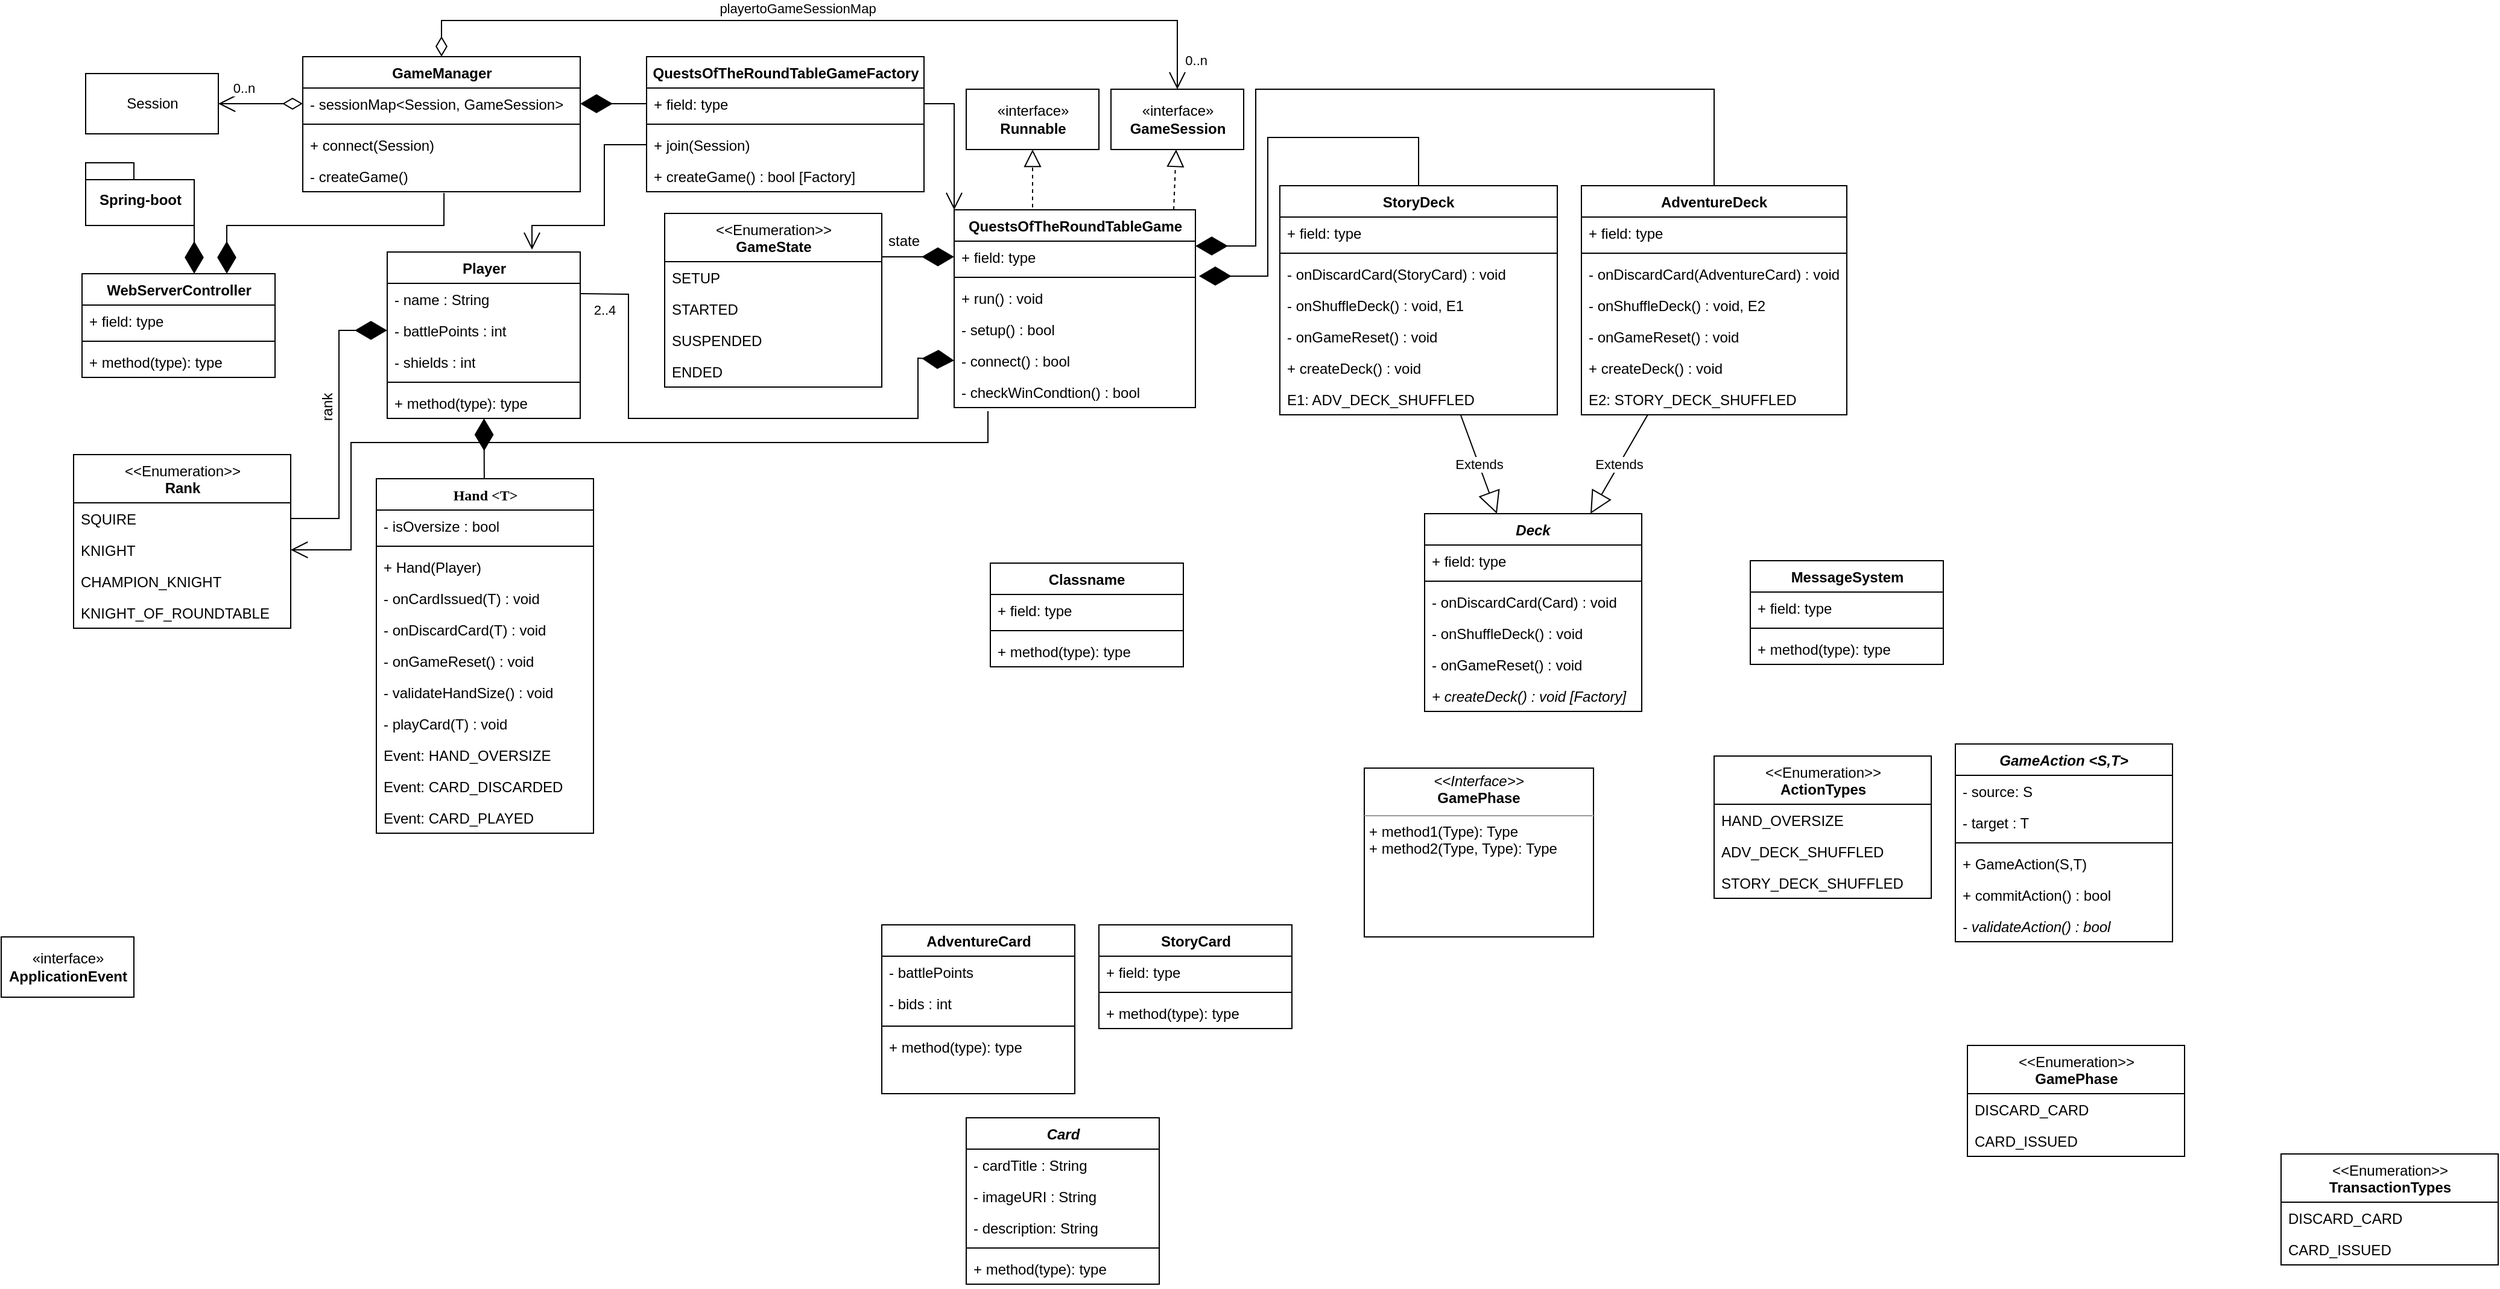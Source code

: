 <mxfile version="16.5.1" type="device"><diagram name="Page-1" id="9f46799a-70d6-7492-0946-bef42562c5a5"><mxGraphModel dx="3162" dy="1225" grid="1" gridSize="10" guides="1" tooltips="1" connect="1" arrows="1" fold="1" page="1" pageScale="1" pageWidth="1100" pageHeight="850" background="none" math="0" shadow="0"><root><mxCell id="0"/><mxCell id="1" parent="0"/><mxCell id="78961159f06e98e8-17" value="Hand &amp;lt;T&amp;gt;" style="swimlane;html=1;fontStyle=1;align=center;verticalAlign=top;childLayout=stackLayout;horizontal=1;startSize=26;horizontalStack=0;resizeParent=1;resizeLast=0;collapsible=1;marginBottom=0;swimlaneFillColor=#ffffff;rounded=0;shadow=0;comic=0;labelBackgroundColor=none;strokeWidth=1;fillColor=none;fontFamily=Verdana;fontSize=12" parent="1" vertex="1"><mxGeometry x="-449" y="410" width="180" height="294" as="geometry"/></mxCell><mxCell id="78961159f06e98e8-21" value="- isOversize : bool" style="text;html=1;strokeColor=none;fillColor=none;align=left;verticalAlign=top;spacingLeft=4;spacingRight=4;whiteSpace=wrap;overflow=hidden;rotatable=0;points=[[0,0.5],[1,0.5]];portConstraint=eastwest;" parent="78961159f06e98e8-17" vertex="1"><mxGeometry y="26" width="180" height="26" as="geometry"/></mxCell><mxCell id="78961159f06e98e8-19" value="" style="line;html=1;strokeWidth=1;fillColor=none;align=left;verticalAlign=middle;spacingTop=-1;spacingLeft=3;spacingRight=3;rotatable=0;labelPosition=right;points=[];portConstraint=eastwest;" parent="78961159f06e98e8-17" vertex="1"><mxGeometry y="52" width="180" height="8" as="geometry"/></mxCell><mxCell id="reAg6jAbHqgsZsbIdm9J-20" value="+ Hand(Player)" style="text;html=1;strokeColor=none;fillColor=none;align=left;verticalAlign=top;spacingLeft=4;spacingRight=4;whiteSpace=wrap;overflow=hidden;rotatable=0;points=[[0,0.5],[1,0.5]];portConstraint=eastwest;" parent="78961159f06e98e8-17" vertex="1"><mxGeometry y="60" width="180" height="26" as="geometry"/></mxCell><mxCell id="78961159f06e98e8-20" value="- onCardIssued(T) : void" style="text;html=1;strokeColor=none;fillColor=none;align=left;verticalAlign=top;spacingLeft=4;spacingRight=4;whiteSpace=wrap;overflow=hidden;rotatable=0;points=[[0,0.5],[1,0.5]];portConstraint=eastwest;" parent="78961159f06e98e8-17" vertex="1"><mxGeometry y="86" width="180" height="26" as="geometry"/></mxCell><mxCell id="78961159f06e98e8-27" value="- onDiscardCard(T) : void" style="text;html=1;strokeColor=none;fillColor=none;align=left;verticalAlign=top;spacingLeft=4;spacingRight=4;whiteSpace=wrap;overflow=hidden;rotatable=0;points=[[0,0.5],[1,0.5]];portConstraint=eastwest;" parent="78961159f06e98e8-17" vertex="1"><mxGeometry y="112" width="180" height="26" as="geometry"/></mxCell><mxCell id="reAg6jAbHqgsZsbIdm9J-19" value="- onGameReset() : void" style="text;html=1;strokeColor=none;fillColor=none;align=left;verticalAlign=top;spacingLeft=4;spacingRight=4;whiteSpace=wrap;overflow=hidden;rotatable=0;points=[[0,0.5],[1,0.5]];portConstraint=eastwest;" parent="78961159f06e98e8-17" vertex="1"><mxGeometry y="138" width="180" height="26" as="geometry"/></mxCell><mxCell id="reAg6jAbHqgsZsbIdm9J-2" value="- validateHandSize() : void" style="text;html=1;strokeColor=none;fillColor=none;align=left;verticalAlign=top;spacingLeft=4;spacingRight=4;whiteSpace=wrap;overflow=hidden;rotatable=0;points=[[0,0.5],[1,0.5]];portConstraint=eastwest;" parent="78961159f06e98e8-17" vertex="1"><mxGeometry y="164" width="180" height="26" as="geometry"/></mxCell><mxCell id="reAg6jAbHqgsZsbIdm9J-1" value="- playCard(T) : void" style="text;html=1;strokeColor=none;fillColor=none;align=left;verticalAlign=top;spacingLeft=4;spacingRight=4;whiteSpace=wrap;overflow=hidden;rotatable=0;points=[[0,0.5],[1,0.5]];portConstraint=eastwest;" parent="78961159f06e98e8-17" vertex="1"><mxGeometry y="190" width="180" height="26" as="geometry"/></mxCell><mxCell id="reAg6jAbHqgsZsbIdm9J-4" value="Event: HAND_OVERSIZE" style="text;html=1;strokeColor=none;fillColor=none;align=left;verticalAlign=top;spacingLeft=4;spacingRight=4;whiteSpace=wrap;overflow=hidden;rotatable=0;points=[[0,0.5],[1,0.5]];portConstraint=eastwest;" parent="78961159f06e98e8-17" vertex="1"><mxGeometry y="216" width="180" height="26" as="geometry"/></mxCell><mxCell id="reAg6jAbHqgsZsbIdm9J-5" value="Event: CARD_DISCARDED" style="text;html=1;strokeColor=none;fillColor=none;align=left;verticalAlign=top;spacingLeft=4;spacingRight=4;whiteSpace=wrap;overflow=hidden;rotatable=0;points=[[0,0.5],[1,0.5]];portConstraint=eastwest;" parent="78961159f06e98e8-17" vertex="1"><mxGeometry y="242" width="180" height="26" as="geometry"/></mxCell><mxCell id="n-fVXh1Y5Xko3C1DtexA-14" value="Event: CARD_PLAYED" style="text;html=1;strokeColor=none;fillColor=none;align=left;verticalAlign=top;spacingLeft=4;spacingRight=4;whiteSpace=wrap;overflow=hidden;rotatable=0;points=[[0,0.5],[1,0.5]];portConstraint=eastwest;" vertex="1" parent="78961159f06e98e8-17"><mxGeometry y="268" width="180" height="26" as="geometry"/></mxCell><mxCell id="reAg6jAbHqgsZsbIdm9J-10" value="Deck" style="swimlane;fontStyle=3;align=center;verticalAlign=top;childLayout=stackLayout;horizontal=1;startSize=26;horizontalStack=0;resizeParent=1;resizeParentMax=0;resizeLast=0;collapsible=1;marginBottom=0;" parent="1" vertex="1"><mxGeometry x="420" y="439" width="180" height="164" as="geometry"/></mxCell><mxCell id="reAg6jAbHqgsZsbIdm9J-11" value="+ field: type" style="text;strokeColor=none;fillColor=none;align=left;verticalAlign=top;spacingLeft=4;spacingRight=4;overflow=hidden;rotatable=0;points=[[0,0.5],[1,0.5]];portConstraint=eastwest;" parent="reAg6jAbHqgsZsbIdm9J-10" vertex="1"><mxGeometry y="26" width="180" height="26" as="geometry"/></mxCell><mxCell id="reAg6jAbHqgsZsbIdm9J-12" value="" style="line;strokeWidth=1;fillColor=none;align=left;verticalAlign=middle;spacingTop=-1;spacingLeft=3;spacingRight=3;rotatable=0;labelPosition=right;points=[];portConstraint=eastwest;" parent="reAg6jAbHqgsZsbIdm9J-10" vertex="1"><mxGeometry y="52" width="180" height="8" as="geometry"/></mxCell><mxCell id="reAg6jAbHqgsZsbIdm9J-13" value="- onDiscardCard(Card) : void" style="text;strokeColor=none;fillColor=none;align=left;verticalAlign=top;spacingLeft=4;spacingRight=4;overflow=hidden;rotatable=0;points=[[0,0.5],[1,0.5]];portConstraint=eastwest;" parent="reAg6jAbHqgsZsbIdm9J-10" vertex="1"><mxGeometry y="60" width="180" height="26" as="geometry"/></mxCell><mxCell id="reAg6jAbHqgsZsbIdm9J-17" value="- onShuffleDeck() : void" style="text;strokeColor=none;fillColor=none;align=left;verticalAlign=top;spacingLeft=4;spacingRight=4;overflow=hidden;rotatable=0;points=[[0,0.5],[1,0.5]];portConstraint=eastwest;" parent="reAg6jAbHqgsZsbIdm9J-10" vertex="1"><mxGeometry y="86" width="180" height="26" as="geometry"/></mxCell><mxCell id="reAg6jAbHqgsZsbIdm9J-18" value="- onGameReset() : void" style="text;strokeColor=none;fillColor=none;align=left;verticalAlign=top;spacingLeft=4;spacingRight=4;overflow=hidden;rotatable=0;points=[[0,0.5],[1,0.5]];portConstraint=eastwest;" parent="reAg6jAbHqgsZsbIdm9J-10" vertex="1"><mxGeometry y="112" width="180" height="26" as="geometry"/></mxCell><mxCell id="reAg6jAbHqgsZsbIdm9J-136" value="+ createDeck() : void [Factory]" style="text;strokeColor=none;fillColor=none;align=left;verticalAlign=top;spacingLeft=4;spacingRight=4;overflow=hidden;rotatable=0;points=[[0,0.5],[1,0.5]];portConstraint=eastwest;fontStyle=2" parent="reAg6jAbHqgsZsbIdm9J-10" vertex="1"><mxGeometry y="138" width="180" height="26" as="geometry"/></mxCell><mxCell id="reAg6jAbHqgsZsbIdm9J-29" value="&amp;lt;&amp;lt;Enumeration&amp;gt;&amp;gt;&lt;br&gt;&lt;b&gt;ActionTypes&lt;/b&gt;" style="swimlane;fontStyle=0;align=center;verticalAlign=top;childLayout=stackLayout;horizontal=1;startSize=40;horizontalStack=0;resizeParent=1;resizeParentMax=0;resizeLast=0;collapsible=1;marginBottom=0;html=1;" parent="1" vertex="1"><mxGeometry x="660" y="640" width="180" height="118" as="geometry"/></mxCell><mxCell id="reAg6jAbHqgsZsbIdm9J-32" value="HAND_OVERSIZE" style="text;strokeColor=none;fillColor=none;align=left;verticalAlign=top;spacingLeft=4;spacingRight=4;overflow=hidden;rotatable=0;points=[[0,0.5],[1,0.5]];portConstraint=eastwest;" parent="reAg6jAbHqgsZsbIdm9J-29" vertex="1"><mxGeometry y="40" width="180" height="26" as="geometry"/></mxCell><mxCell id="reAg6jAbHqgsZsbIdm9J-33" value="ADV_DECK_SHUFFLED" style="text;strokeColor=none;fillColor=none;align=left;verticalAlign=top;spacingLeft=4;spacingRight=4;overflow=hidden;rotatable=0;points=[[0,0.5],[1,0.5]];portConstraint=eastwest;" parent="reAg6jAbHqgsZsbIdm9J-29" vertex="1"><mxGeometry y="66" width="180" height="26" as="geometry"/></mxCell><mxCell id="reAg6jAbHqgsZsbIdm9J-161" value="STORY_DECK_SHUFFLED" style="text;strokeColor=none;fillColor=none;align=left;verticalAlign=top;spacingLeft=4;spacingRight=4;overflow=hidden;rotatable=0;points=[[0,0.5],[1,0.5]];portConstraint=eastwest;" parent="reAg6jAbHqgsZsbIdm9J-29" vertex="1"><mxGeometry y="92" width="180" height="26" as="geometry"/></mxCell><mxCell id="reAg6jAbHqgsZsbIdm9J-37" value="&amp;lt;&amp;lt;Enumeration&amp;gt;&amp;gt;&lt;br&gt;&lt;b&gt;TransactionTypes&lt;/b&gt;" style="swimlane;fontStyle=0;align=center;verticalAlign=top;childLayout=stackLayout;horizontal=1;startSize=40;horizontalStack=0;resizeParent=1;resizeParentMax=0;resizeLast=0;collapsible=1;marginBottom=0;strokeColor=default;html=1;" parent="1" vertex="1"><mxGeometry x="1130" y="970" width="180" height="92" as="geometry"/></mxCell><mxCell id="reAg6jAbHqgsZsbIdm9J-38" value="DISCARD_CARD" style="text;strokeColor=none;fillColor=none;align=left;verticalAlign=top;spacingLeft=4;spacingRight=4;overflow=hidden;rotatable=0;points=[[0,0.5],[1,0.5]];portConstraint=eastwest;" parent="reAg6jAbHqgsZsbIdm9J-37" vertex="1"><mxGeometry y="40" width="180" height="26" as="geometry"/></mxCell><mxCell id="reAg6jAbHqgsZsbIdm9J-39" value="CARD_ISSUED" style="text;strokeColor=none;fillColor=none;align=left;verticalAlign=top;spacingLeft=4;spacingRight=4;overflow=hidden;rotatable=0;points=[[0,0.5],[1,0.5]];portConstraint=eastwest;" parent="reAg6jAbHqgsZsbIdm9J-37" vertex="1"><mxGeometry y="66" width="180" height="26" as="geometry"/></mxCell><mxCell id="reAg6jAbHqgsZsbIdm9J-117" value="&amp;lt;&amp;lt;Enumeration&amp;gt;&amp;gt;&lt;br&gt;&lt;b&gt;GameState&lt;/b&gt;" style="swimlane;fontStyle=0;align=center;verticalAlign=top;childLayout=stackLayout;horizontal=1;startSize=40;horizontalStack=0;resizeParent=1;resizeParentMax=0;resizeLast=0;collapsible=1;marginBottom=0;strokeColor=default;html=1;" parent="1" vertex="1"><mxGeometry x="-210" y="190" width="180" height="144" as="geometry"/></mxCell><mxCell id="reAg6jAbHqgsZsbIdm9J-118" value="SETUP" style="text;strokeColor=none;fillColor=none;align=left;verticalAlign=top;spacingLeft=4;spacingRight=4;overflow=hidden;rotatable=0;points=[[0,0.5],[1,0.5]];portConstraint=eastwest;" parent="reAg6jAbHqgsZsbIdm9J-117" vertex="1"><mxGeometry y="40" width="180" height="26" as="geometry"/></mxCell><mxCell id="reAg6jAbHqgsZsbIdm9J-119" value="STARTED" style="text;strokeColor=none;fillColor=none;align=left;verticalAlign=top;spacingLeft=4;spacingRight=4;overflow=hidden;rotatable=0;points=[[0,0.5],[1,0.5]];portConstraint=eastwest;" parent="reAg6jAbHqgsZsbIdm9J-117" vertex="1"><mxGeometry y="66" width="180" height="26" as="geometry"/></mxCell><mxCell id="reAg6jAbHqgsZsbIdm9J-187" value="SUSPENDED" style="text;strokeColor=none;fillColor=none;align=left;verticalAlign=top;spacingLeft=4;spacingRight=4;overflow=hidden;rotatable=0;points=[[0,0.5],[1,0.5]];portConstraint=eastwest;" parent="reAg6jAbHqgsZsbIdm9J-117" vertex="1"><mxGeometry y="92" width="180" height="26" as="geometry"/></mxCell><mxCell id="reAg6jAbHqgsZsbIdm9J-186" value="ENDED" style="text;strokeColor=none;fillColor=none;align=left;verticalAlign=top;spacingLeft=4;spacingRight=4;overflow=hidden;rotatable=0;points=[[0,0.5],[1,0.5]];portConstraint=eastwest;" parent="reAg6jAbHqgsZsbIdm9J-117" vertex="1"><mxGeometry y="118" width="180" height="26" as="geometry"/></mxCell><mxCell id="reAg6jAbHqgsZsbIdm9J-120" value="&amp;lt;&amp;lt;Enumeration&amp;gt;&amp;gt;&lt;br&gt;&lt;b&gt;GamePhase&lt;/b&gt;" style="swimlane;fontStyle=0;align=center;verticalAlign=top;childLayout=stackLayout;horizontal=1;startSize=40;horizontalStack=0;resizeParent=1;resizeParentMax=0;resizeLast=0;collapsible=1;marginBottom=0;strokeColor=default;html=1;" parent="1" vertex="1"><mxGeometry x="870" y="880" width="180" height="92" as="geometry"/></mxCell><mxCell id="reAg6jAbHqgsZsbIdm9J-121" value="DISCARD_CARD" style="text;strokeColor=none;fillColor=none;align=left;verticalAlign=top;spacingLeft=4;spacingRight=4;overflow=hidden;rotatable=0;points=[[0,0.5],[1,0.5]];portConstraint=eastwest;" parent="reAg6jAbHqgsZsbIdm9J-120" vertex="1"><mxGeometry y="40" width="180" height="26" as="geometry"/></mxCell><mxCell id="reAg6jAbHqgsZsbIdm9J-122" value="CARD_ISSUED" style="text;strokeColor=none;fillColor=none;align=left;verticalAlign=top;spacingLeft=4;spacingRight=4;overflow=hidden;rotatable=0;points=[[0,0.5],[1,0.5]];portConstraint=eastwest;" parent="reAg6jAbHqgsZsbIdm9J-120" vertex="1"><mxGeometry y="66" width="180" height="26" as="geometry"/></mxCell><mxCell id="reAg6jAbHqgsZsbIdm9J-123" value="GameAction &lt;S,T&gt;" style="swimlane;fontStyle=3;align=center;verticalAlign=top;childLayout=stackLayout;horizontal=1;startSize=26;horizontalStack=0;resizeParent=1;resizeParentMax=0;resizeLast=0;collapsible=1;marginBottom=0;" parent="1" vertex="1"><mxGeometry x="860" y="630" width="180" height="164" as="geometry"/></mxCell><mxCell id="reAg6jAbHqgsZsbIdm9J-124" value="- source: S" style="text;strokeColor=none;fillColor=none;align=left;verticalAlign=top;spacingLeft=4;spacingRight=4;overflow=hidden;rotatable=0;points=[[0,0.5],[1,0.5]];portConstraint=eastwest;" parent="reAg6jAbHqgsZsbIdm9J-123" vertex="1"><mxGeometry y="26" width="180" height="26" as="geometry"/></mxCell><mxCell id="reAg6jAbHqgsZsbIdm9J-132" value="- target : T" style="text;strokeColor=none;fillColor=none;align=left;verticalAlign=top;spacingLeft=4;spacingRight=4;overflow=hidden;rotatable=0;points=[[0,0.5],[1,0.5]];portConstraint=eastwest;" parent="reAg6jAbHqgsZsbIdm9J-123" vertex="1"><mxGeometry y="52" width="180" height="26" as="geometry"/></mxCell><mxCell id="reAg6jAbHqgsZsbIdm9J-125" value="" style="line;strokeWidth=1;fillColor=none;align=left;verticalAlign=middle;spacingTop=-1;spacingLeft=3;spacingRight=3;rotatable=0;labelPosition=right;points=[];portConstraint=eastwest;" parent="reAg6jAbHqgsZsbIdm9J-123" vertex="1"><mxGeometry y="78" width="180" height="8" as="geometry"/></mxCell><mxCell id="reAg6jAbHqgsZsbIdm9J-133" value="+ GameAction(S,T)" style="text;strokeColor=none;fillColor=none;align=left;verticalAlign=top;spacingLeft=4;spacingRight=4;overflow=hidden;rotatable=0;points=[[0,0.5],[1,0.5]];portConstraint=eastwest;" parent="reAg6jAbHqgsZsbIdm9J-123" vertex="1"><mxGeometry y="86" width="180" height="26" as="geometry"/></mxCell><mxCell id="reAg6jAbHqgsZsbIdm9J-126" value="+ commitAction() : bool" style="text;strokeColor=none;fillColor=none;align=left;verticalAlign=top;spacingLeft=4;spacingRight=4;overflow=hidden;rotatable=0;points=[[0,0.5],[1,0.5]];portConstraint=eastwest;" parent="reAg6jAbHqgsZsbIdm9J-123" vertex="1"><mxGeometry y="112" width="180" height="26" as="geometry"/></mxCell><mxCell id="reAg6jAbHqgsZsbIdm9J-127" value="- validateAction() : bool" style="text;strokeColor=none;fillColor=none;align=left;verticalAlign=top;spacingLeft=4;spacingRight=4;overflow=hidden;rotatable=0;points=[[0,0.5],[1,0.5]];portConstraint=eastwest;fontStyle=2" parent="reAg6jAbHqgsZsbIdm9J-123" vertex="1"><mxGeometry y="138" width="180" height="26" as="geometry"/></mxCell><mxCell id="reAg6jAbHqgsZsbIdm9J-135" value="&lt;p style=&quot;margin: 0px ; margin-top: 4px ; text-align: center&quot;&gt;&lt;i&gt;&amp;lt;&amp;lt;Interface&amp;gt;&amp;gt;&lt;/i&gt;&lt;br&gt;&lt;b&gt;GamePhase&lt;/b&gt;&lt;/p&gt;&lt;hr size=&quot;1&quot;&gt;&lt;p style=&quot;margin: 0px ; margin-left: 4px&quot;&gt;+ method1(Type): Type&lt;br&gt;+ method2(Type, Type): Type&lt;/p&gt;" style="verticalAlign=top;align=left;overflow=fill;fontSize=12;fontFamily=Helvetica;html=1;strokeColor=default;" parent="1" vertex="1"><mxGeometry x="370" y="650" width="190" height="140" as="geometry"/></mxCell><mxCell id="reAg6jAbHqgsZsbIdm9J-138" value="StoryDeck" style="swimlane;fontStyle=1;align=center;verticalAlign=top;childLayout=stackLayout;horizontal=1;startSize=26;horizontalStack=0;resizeParent=1;resizeParentMax=0;resizeLast=0;collapsible=1;marginBottom=0;" parent="1" vertex="1"><mxGeometry x="300" y="167" width="230" height="190" as="geometry"/></mxCell><mxCell id="reAg6jAbHqgsZsbIdm9J-139" value="+ field: type" style="text;strokeColor=none;fillColor=none;align=left;verticalAlign=top;spacingLeft=4;spacingRight=4;overflow=hidden;rotatable=0;points=[[0,0.5],[1,0.5]];portConstraint=eastwest;" parent="reAg6jAbHqgsZsbIdm9J-138" vertex="1"><mxGeometry y="26" width="230" height="26" as="geometry"/></mxCell><mxCell id="reAg6jAbHqgsZsbIdm9J-140" value="" style="line;strokeWidth=1;fillColor=none;align=left;verticalAlign=middle;spacingTop=-1;spacingLeft=3;spacingRight=3;rotatable=0;labelPosition=right;points=[];portConstraint=eastwest;" parent="reAg6jAbHqgsZsbIdm9J-138" vertex="1"><mxGeometry y="52" width="230" height="8" as="geometry"/></mxCell><mxCell id="reAg6jAbHqgsZsbIdm9J-141" value="- onDiscardCard(StoryCard) : void" style="text;strokeColor=none;fillColor=none;align=left;verticalAlign=top;spacingLeft=4;spacingRight=4;overflow=hidden;rotatable=0;points=[[0,0.5],[1,0.5]];portConstraint=eastwest;" parent="reAg6jAbHqgsZsbIdm9J-138" vertex="1"><mxGeometry y="60" width="230" height="26" as="geometry"/></mxCell><mxCell id="reAg6jAbHqgsZsbIdm9J-142" value="- onShuffleDeck() : void, E1" style="text;strokeColor=none;fillColor=none;align=left;verticalAlign=top;spacingLeft=4;spacingRight=4;overflow=hidden;rotatable=0;points=[[0,0.5],[1,0.5]];portConstraint=eastwest;" parent="reAg6jAbHqgsZsbIdm9J-138" vertex="1"><mxGeometry y="86" width="230" height="26" as="geometry"/></mxCell><mxCell id="reAg6jAbHqgsZsbIdm9J-143" value="- onGameReset() : void" style="text;strokeColor=none;fillColor=none;align=left;verticalAlign=top;spacingLeft=4;spacingRight=4;overflow=hidden;rotatable=0;points=[[0,0.5],[1,0.5]];portConstraint=eastwest;" parent="reAg6jAbHqgsZsbIdm9J-138" vertex="1"><mxGeometry y="112" width="230" height="26" as="geometry"/></mxCell><mxCell id="reAg6jAbHqgsZsbIdm9J-144" value="+ createDeck() : void" style="text;strokeColor=none;fillColor=none;align=left;verticalAlign=top;spacingLeft=4;spacingRight=4;overflow=hidden;rotatable=0;points=[[0,0.5],[1,0.5]];portConstraint=eastwest;" parent="reAg6jAbHqgsZsbIdm9J-138" vertex="1"><mxGeometry y="138" width="230" height="26" as="geometry"/></mxCell><mxCell id="reAg6jAbHqgsZsbIdm9J-159" value="E1: ADV_DECK_SHUFFLED" style="text;strokeColor=none;fillColor=none;align=left;verticalAlign=top;spacingLeft=4;spacingRight=4;overflow=hidden;rotatable=0;points=[[0,0.5],[1,0.5]];portConstraint=eastwest;" parent="reAg6jAbHqgsZsbIdm9J-138" vertex="1"><mxGeometry y="164" width="230" height="26" as="geometry"/></mxCell><mxCell id="reAg6jAbHqgsZsbIdm9J-147" value="AdventureDeck" style="swimlane;fontStyle=1;align=center;verticalAlign=top;childLayout=stackLayout;horizontal=1;startSize=26;horizontalStack=0;resizeParent=1;resizeParentMax=0;resizeLast=0;collapsible=1;marginBottom=0;" parent="1" vertex="1"><mxGeometry x="550" y="167" width="220" height="190" as="geometry"/></mxCell><mxCell id="reAg6jAbHqgsZsbIdm9J-148" value="+ field: type" style="text;strokeColor=none;fillColor=none;align=left;verticalAlign=top;spacingLeft=4;spacingRight=4;overflow=hidden;rotatable=0;points=[[0,0.5],[1,0.5]];portConstraint=eastwest;" parent="reAg6jAbHqgsZsbIdm9J-147" vertex="1"><mxGeometry y="26" width="220" height="26" as="geometry"/></mxCell><mxCell id="reAg6jAbHqgsZsbIdm9J-149" value="" style="line;strokeWidth=1;fillColor=none;align=left;verticalAlign=middle;spacingTop=-1;spacingLeft=3;spacingRight=3;rotatable=0;labelPosition=right;points=[];portConstraint=eastwest;" parent="reAg6jAbHqgsZsbIdm9J-147" vertex="1"><mxGeometry y="52" width="220" height="8" as="geometry"/></mxCell><mxCell id="reAg6jAbHqgsZsbIdm9J-150" value="- onDiscardCard(AdventureCard) : void" style="text;strokeColor=none;fillColor=none;align=left;verticalAlign=top;spacingLeft=4;spacingRight=4;overflow=hidden;rotatable=0;points=[[0,0.5],[1,0.5]];portConstraint=eastwest;" parent="reAg6jAbHqgsZsbIdm9J-147" vertex="1"><mxGeometry y="60" width="220" height="26" as="geometry"/></mxCell><mxCell id="reAg6jAbHqgsZsbIdm9J-151" value="- onShuffleDeck() : void, E2" style="text;strokeColor=none;fillColor=none;align=left;verticalAlign=top;spacingLeft=4;spacingRight=4;overflow=hidden;rotatable=0;points=[[0,0.5],[1,0.5]];portConstraint=eastwest;" parent="reAg6jAbHqgsZsbIdm9J-147" vertex="1"><mxGeometry y="86" width="220" height="26" as="geometry"/></mxCell><mxCell id="reAg6jAbHqgsZsbIdm9J-152" value="- onGameReset() : void" style="text;strokeColor=none;fillColor=none;align=left;verticalAlign=top;spacingLeft=4;spacingRight=4;overflow=hidden;rotatable=0;points=[[0,0.5],[1,0.5]];portConstraint=eastwest;" parent="reAg6jAbHqgsZsbIdm9J-147" vertex="1"><mxGeometry y="112" width="220" height="26" as="geometry"/></mxCell><mxCell id="reAg6jAbHqgsZsbIdm9J-153" value="+ createDeck() : void" style="text;strokeColor=none;fillColor=none;align=left;verticalAlign=top;spacingLeft=4;spacingRight=4;overflow=hidden;rotatable=0;points=[[0,0.5],[1,0.5]];portConstraint=eastwest;" parent="reAg6jAbHqgsZsbIdm9J-147" vertex="1"><mxGeometry y="138" width="220" height="26" as="geometry"/></mxCell><mxCell id="reAg6jAbHqgsZsbIdm9J-160" value="E2: STORY_DECK_SHUFFLED" style="text;strokeColor=none;fillColor=none;align=left;verticalAlign=top;spacingLeft=4;spacingRight=4;overflow=hidden;rotatable=0;points=[[0,0.5],[1,0.5]];portConstraint=eastwest;" parent="reAg6jAbHqgsZsbIdm9J-147" vertex="1"><mxGeometry y="164" width="220" height="26" as="geometry"/></mxCell><mxCell id="reAg6jAbHqgsZsbIdm9J-157" value="Extends" style="endArrow=block;endSize=16;endFill=0;html=1;rounded=0;" parent="1" source="reAg6jAbHqgsZsbIdm9J-138" target="reAg6jAbHqgsZsbIdm9J-10" edge="1"><mxGeometry width="160" relative="1" as="geometry"><mxPoint x="340" y="597" as="sourcePoint"/><mxPoint x="599.92" y="249.004" as="targetPoint"/></mxGeometry></mxCell><mxCell id="reAg6jAbHqgsZsbIdm9J-158" value="Extends" style="endArrow=block;endSize=16;endFill=0;html=1;rounded=0;" parent="1" source="reAg6jAbHqgsZsbIdm9J-147" target="reAg6jAbHqgsZsbIdm9J-10" edge="1"><mxGeometry width="160" relative="1" as="geometry"><mxPoint x="740" y="337" as="sourcePoint"/><mxPoint x="613.06" y="249.004" as="targetPoint"/></mxGeometry></mxCell><mxCell id="reAg6jAbHqgsZsbIdm9J-162" value="QuestsOfTheRoundTableGame" style="swimlane;fontStyle=1;align=center;verticalAlign=top;childLayout=stackLayout;horizontal=1;startSize=26;horizontalStack=0;resizeParent=1;resizeParentMax=0;resizeLast=0;collapsible=1;marginBottom=0;strokeColor=default;html=1;" parent="1" vertex="1"><mxGeometry x="30" y="187" width="200" height="164" as="geometry"/></mxCell><mxCell id="reAg6jAbHqgsZsbIdm9J-163" value="+ field: type" style="text;strokeColor=none;fillColor=none;align=left;verticalAlign=top;spacingLeft=4;spacingRight=4;overflow=hidden;rotatable=0;points=[[0,0.5],[1,0.5]];portConstraint=eastwest;html=1;" parent="reAg6jAbHqgsZsbIdm9J-162" vertex="1"><mxGeometry y="26" width="200" height="26" as="geometry"/></mxCell><mxCell id="reAg6jAbHqgsZsbIdm9J-164" value="" style="line;strokeWidth=1;fillColor=none;align=left;verticalAlign=middle;spacingTop=-1;spacingLeft=3;spacingRight=3;rotatable=0;labelPosition=right;points=[];portConstraint=eastwest;html=1;" parent="reAg6jAbHqgsZsbIdm9J-162" vertex="1"><mxGeometry y="52" width="200" height="8" as="geometry"/></mxCell><mxCell id="reAg6jAbHqgsZsbIdm9J-165" value="+ run() : void" style="text;strokeColor=none;fillColor=none;align=left;verticalAlign=top;spacingLeft=4;spacingRight=4;overflow=hidden;rotatable=0;points=[[0,0.5],[1,0.5]];portConstraint=eastwest;html=1;" parent="reAg6jAbHqgsZsbIdm9J-162" vertex="1"><mxGeometry y="60" width="200" height="26" as="geometry"/></mxCell><mxCell id="reAg6jAbHqgsZsbIdm9J-180" value="- setup() : bool" style="text;strokeColor=none;fillColor=none;align=left;verticalAlign=top;spacingLeft=4;spacingRight=4;overflow=hidden;rotatable=0;points=[[0,0.5],[1,0.5]];portConstraint=eastwest;html=1;" parent="reAg6jAbHqgsZsbIdm9J-162" vertex="1"><mxGeometry y="86" width="200" height="26" as="geometry"/></mxCell><mxCell id="reAg6jAbHqgsZsbIdm9J-181" value="- connect() : bool" style="text;strokeColor=none;fillColor=none;align=left;verticalAlign=top;spacingLeft=4;spacingRight=4;overflow=hidden;rotatable=0;points=[[0,0.5],[1,0.5]];portConstraint=eastwest;html=1;" parent="reAg6jAbHqgsZsbIdm9J-162" vertex="1"><mxGeometry y="112" width="200" height="26" as="geometry"/></mxCell><mxCell id="reAg6jAbHqgsZsbIdm9J-171" value="- checkWinCondtion() : bool" style="text;strokeColor=none;fillColor=none;align=left;verticalAlign=top;spacingLeft=4;spacingRight=4;overflow=hidden;rotatable=0;points=[[0,0.5],[1,0.5]];portConstraint=eastwest;html=1;" parent="reAg6jAbHqgsZsbIdm9J-162" vertex="1"><mxGeometry y="138" width="200" height="26" as="geometry"/></mxCell><mxCell id="reAg6jAbHqgsZsbIdm9J-166" value="«interface»&lt;br&gt;&lt;b&gt;Runnable&lt;/b&gt;" style="html=1;strokeColor=default;" parent="1" vertex="1"><mxGeometry x="40" y="87" width="110" height="50" as="geometry"/></mxCell><mxCell id="reAg6jAbHqgsZsbIdm9J-167" value="" style="endArrow=block;dashed=1;endFill=0;endSize=12;html=1;rounded=0;exitX=0.325;exitY=-0.012;exitDx=0;exitDy=0;exitPerimeter=0;" parent="1" source="reAg6jAbHqgsZsbIdm9J-162" target="reAg6jAbHqgsZsbIdm9J-166" edge="1"><mxGeometry width="160" relative="1" as="geometry"><mxPoint x="60" y="369" as="sourcePoint"/><mxPoint x="220" y="369" as="targetPoint"/></mxGeometry></mxCell><mxCell id="reAg6jAbHqgsZsbIdm9J-168" value="" style="endArrow=diamondThin;endFill=1;endSize=24;html=1;rounded=0;exitX=0.5;exitY=0;exitDx=0;exitDy=0;entryX=1.015;entryY=1.115;entryDx=0;entryDy=0;entryPerimeter=0;" parent="1" source="reAg6jAbHqgsZsbIdm9J-138" target="reAg6jAbHqgsZsbIdm9J-163" edge="1"><mxGeometry width="160" relative="1" as="geometry"><mxPoint x="100" y="467" as="sourcePoint"/><mxPoint x="260" y="467" as="targetPoint"/><Array as="points"><mxPoint x="415" y="127"/><mxPoint x="290" y="127"/><mxPoint x="290" y="242"/></Array></mxGeometry></mxCell><mxCell id="reAg6jAbHqgsZsbIdm9J-169" value="" style="endArrow=diamondThin;endFill=1;endSize=24;html=1;rounded=0;" parent="1" source="reAg6jAbHqgsZsbIdm9J-147" edge="1"><mxGeometry width="160" relative="1" as="geometry"><mxPoint x="90" y="467" as="sourcePoint"/><mxPoint x="230" y="217" as="targetPoint"/><Array as="points"><mxPoint x="660" y="87"/><mxPoint x="280" y="87"/><mxPoint x="280" y="217"/></Array></mxGeometry></mxCell><mxCell id="reAg6jAbHqgsZsbIdm9J-173" value="QuestsOfTheRoundTableGameFactory" style="swimlane;fontStyle=1;align=center;verticalAlign=top;childLayout=stackLayout;horizontal=1;startSize=26;horizontalStack=0;resizeParent=1;resizeParentMax=0;resizeLast=0;collapsible=1;marginBottom=0;strokeColor=default;html=1;" parent="1" vertex="1"><mxGeometry x="-225" y="60" width="230" height="112" as="geometry"/></mxCell><mxCell id="reAg6jAbHqgsZsbIdm9J-174" value="+ field: type" style="text;strokeColor=none;fillColor=none;align=left;verticalAlign=top;spacingLeft=4;spacingRight=4;overflow=hidden;rotatable=0;points=[[0,0.5],[1,0.5]];portConstraint=eastwest;html=1;" parent="reAg6jAbHqgsZsbIdm9J-173" vertex="1"><mxGeometry y="26" width="230" height="26" as="geometry"/></mxCell><mxCell id="reAg6jAbHqgsZsbIdm9J-175" value="" style="line;strokeWidth=1;fillColor=none;align=left;verticalAlign=middle;spacingTop=-1;spacingLeft=3;spacingRight=3;rotatable=0;labelPosition=right;points=[];portConstraint=eastwest;html=1;" parent="reAg6jAbHqgsZsbIdm9J-173" vertex="1"><mxGeometry y="52" width="230" height="8" as="geometry"/></mxCell><mxCell id="reAg6jAbHqgsZsbIdm9J-176" value="+ join(Session)" style="text;strokeColor=none;fillColor=none;align=left;verticalAlign=top;spacingLeft=4;spacingRight=4;overflow=hidden;rotatable=0;points=[[0,0.5],[1,0.5]];portConstraint=eastwest;html=1;" parent="reAg6jAbHqgsZsbIdm9J-173" vertex="1"><mxGeometry y="60" width="230" height="26" as="geometry"/></mxCell><mxCell id="reAg6jAbHqgsZsbIdm9J-177" value="+ createGame() : bool [Factory]" style="text;strokeColor=none;fillColor=none;align=left;verticalAlign=top;spacingLeft=4;spacingRight=4;overflow=hidden;rotatable=0;points=[[0,0.5],[1,0.5]];portConstraint=eastwest;html=1;" parent="reAg6jAbHqgsZsbIdm9J-173" vertex="1"><mxGeometry y="86" width="230" height="26" as="geometry"/></mxCell><mxCell id="reAg6jAbHqgsZsbIdm9J-182" value="MessageSystem" style="swimlane;fontStyle=1;align=center;verticalAlign=top;childLayout=stackLayout;horizontal=1;startSize=26;horizontalStack=0;resizeParent=1;resizeParentMax=0;resizeLast=0;collapsible=1;marginBottom=0;strokeColor=default;html=1;" parent="1" vertex="1"><mxGeometry x="690" y="478" width="160" height="86" as="geometry"/></mxCell><mxCell id="reAg6jAbHqgsZsbIdm9J-183" value="+ field: type" style="text;strokeColor=none;fillColor=none;align=left;verticalAlign=top;spacingLeft=4;spacingRight=4;overflow=hidden;rotatable=0;points=[[0,0.5],[1,0.5]];portConstraint=eastwest;html=1;" parent="reAg6jAbHqgsZsbIdm9J-182" vertex="1"><mxGeometry y="26" width="160" height="26" as="geometry"/></mxCell><mxCell id="reAg6jAbHqgsZsbIdm9J-184" value="" style="line;strokeWidth=1;fillColor=none;align=left;verticalAlign=middle;spacingTop=-1;spacingLeft=3;spacingRight=3;rotatable=0;labelPosition=right;points=[];portConstraint=eastwest;html=1;" parent="reAg6jAbHqgsZsbIdm9J-182" vertex="1"><mxGeometry y="52" width="160" height="8" as="geometry"/></mxCell><mxCell id="reAg6jAbHqgsZsbIdm9J-185" value="+ method(type): type" style="text;strokeColor=none;fillColor=none;align=left;verticalAlign=top;spacingLeft=4;spacingRight=4;overflow=hidden;rotatable=0;points=[[0,0.5],[1,0.5]];portConstraint=eastwest;html=1;" parent="reAg6jAbHqgsZsbIdm9J-182" vertex="1"><mxGeometry y="60" width="160" height="26" as="geometry"/></mxCell><mxCell id="reAg6jAbHqgsZsbIdm9J-188" value="" style="endArrow=diamondThin;endFill=1;endSize=24;html=1;rounded=0;exitX=1;exitY=0.25;exitDx=0;exitDy=0;entryX=0;entryY=0.5;entryDx=0;entryDy=0;" parent="1" source="reAg6jAbHqgsZsbIdm9J-117" target="reAg6jAbHqgsZsbIdm9J-163" edge="1"><mxGeometry width="160" relative="1" as="geometry"><mxPoint x="-50" y="307" as="sourcePoint"/><mxPoint y="257" as="targetPoint"/></mxGeometry></mxCell><mxCell id="reAg6jAbHqgsZsbIdm9J-266" value="state" style="edgeLabel;html=1;align=center;verticalAlign=middle;resizable=0;points=[];fontSize=12;" parent="reAg6jAbHqgsZsbIdm9J-188" vertex="1" connectable="0"><mxGeometry x="-0.4" y="-1" relative="1" as="geometry"><mxPoint y="-14" as="offset"/></mxGeometry></mxCell><mxCell id="reAg6jAbHqgsZsbIdm9J-192" value="" style="endArrow=open;endFill=1;endSize=12;html=1;rounded=0;entryX=0;entryY=0;entryDx=0;entryDy=0;exitX=1;exitY=0.5;exitDx=0;exitDy=0;" parent="1" source="reAg6jAbHqgsZsbIdm9J-174" target="reAg6jAbHqgsZsbIdm9J-162" edge="1"><mxGeometry width="160" relative="1" as="geometry"><mxPoint x="-170" y="400" as="sourcePoint"/><mxPoint x="-10" y="400" as="targetPoint"/><Array as="points"><mxPoint x="30" y="99"/></Array></mxGeometry></mxCell><mxCell id="reAg6jAbHqgsZsbIdm9J-193" value="GameManager" style="swimlane;fontStyle=1;align=center;verticalAlign=top;childLayout=stackLayout;horizontal=1;startSize=26;horizontalStack=0;resizeParent=1;resizeParentMax=0;resizeLast=0;collapsible=1;marginBottom=0;strokeColor=default;html=1;" parent="1" vertex="1"><mxGeometry x="-510" y="60" width="230" height="112" as="geometry"/></mxCell><mxCell id="reAg6jAbHqgsZsbIdm9J-194" value="- sessionMap&amp;lt;Session, GameSession&amp;gt;" style="text;strokeColor=none;fillColor=none;align=left;verticalAlign=top;spacingLeft=4;spacingRight=4;overflow=hidden;rotatable=0;points=[[0,0.5],[1,0.5]];portConstraint=eastwest;html=1;" parent="reAg6jAbHqgsZsbIdm9J-193" vertex="1"><mxGeometry y="26" width="230" height="26" as="geometry"/></mxCell><mxCell id="reAg6jAbHqgsZsbIdm9J-195" value="" style="line;strokeWidth=1;fillColor=none;align=left;verticalAlign=middle;spacingTop=-1;spacingLeft=3;spacingRight=3;rotatable=0;labelPosition=right;points=[];portConstraint=eastwest;html=1;" parent="reAg6jAbHqgsZsbIdm9J-193" vertex="1"><mxGeometry y="52" width="230" height="8" as="geometry"/></mxCell><mxCell id="reAg6jAbHqgsZsbIdm9J-196" value="+ connect(Session)" style="text;strokeColor=none;fillColor=none;align=left;verticalAlign=top;spacingLeft=4;spacingRight=4;overflow=hidden;rotatable=0;points=[[0,0.5],[1,0.5]];portConstraint=eastwest;html=1;" parent="reAg6jAbHqgsZsbIdm9J-193" vertex="1"><mxGeometry y="60" width="230" height="26" as="geometry"/></mxCell><mxCell id="reAg6jAbHqgsZsbIdm9J-205" value="- createGame()" style="text;strokeColor=none;fillColor=none;align=left;verticalAlign=top;spacingLeft=4;spacingRight=4;overflow=hidden;rotatable=0;points=[[0,0.5],[1,0.5]];portConstraint=eastwest;html=1;" parent="reAg6jAbHqgsZsbIdm9J-193" vertex="1"><mxGeometry y="86" width="230" height="26" as="geometry"/></mxCell><mxCell id="reAg6jAbHqgsZsbIdm9J-197" value="«interface»&lt;br&gt;&lt;b&gt;GameSession&lt;/b&gt;" style="html=1;strokeColor=default;" parent="1" vertex="1"><mxGeometry x="160" y="87" width="110" height="50" as="geometry"/></mxCell><mxCell id="reAg6jAbHqgsZsbIdm9J-198" value="" style="endArrow=block;dashed=1;endFill=0;endSize=12;html=1;rounded=0;exitX=0.91;exitY=0;exitDx=0;exitDy=0;exitPerimeter=0;" parent="1" source="reAg6jAbHqgsZsbIdm9J-162" target="reAg6jAbHqgsZsbIdm9J-197" edge="1"><mxGeometry width="160" relative="1" as="geometry"><mxPoint x="215" y="160" as="sourcePoint"/><mxPoint x="180" y="140" as="targetPoint"/></mxGeometry></mxCell><mxCell id="reAg6jAbHqgsZsbIdm9J-200" value="playertoGameSessionMap" style="endArrow=open;html=1;endSize=12;startArrow=diamondThin;startSize=14;startFill=0;edgeStyle=orthogonalEdgeStyle;rounded=0;exitX=0.5;exitY=0;exitDx=0;exitDy=0;entryX=0.5;entryY=0;entryDx=0;entryDy=0;" parent="1" source="reAg6jAbHqgsZsbIdm9J-193" target="reAg6jAbHqgsZsbIdm9J-197" edge="1"><mxGeometry x="-0.067" y="10" relative="1" as="geometry"><mxPoint x="-170" y="30" as="sourcePoint"/><mxPoint x="-10" y="30" as="targetPoint"/><Array as="points"><mxPoint x="-395" y="30"/><mxPoint x="215" y="30"/></Array><mxPoint as="offset"/></mxGeometry></mxCell><mxCell id="reAg6jAbHqgsZsbIdm9J-202" value="0..n" style="edgeLabel;resizable=0;html=1;align=right;verticalAlign=top;strokeColor=default;" parent="reAg6jAbHqgsZsbIdm9J-200" connectable="0" vertex="1"><mxGeometry x="1" relative="1" as="geometry"><mxPoint x="25" y="-37" as="offset"/></mxGeometry></mxCell><mxCell id="reAg6jAbHqgsZsbIdm9J-204" value="" style="endArrow=diamondThin;endFill=1;endSize=24;html=1;rounded=0;entryX=1;entryY=0.5;entryDx=0;entryDy=0;exitX=0;exitY=0.5;exitDx=0;exitDy=0;" parent="1" source="reAg6jAbHqgsZsbIdm9J-174" target="reAg6jAbHqgsZsbIdm9J-194" edge="1"><mxGeometry width="160" relative="1" as="geometry"><mxPoint x="-500" y="360" as="sourcePoint"/><mxPoint x="-340" y="360" as="targetPoint"/></mxGeometry></mxCell><mxCell id="reAg6jAbHqgsZsbIdm9J-206" value="Session" style="html=1;strokeColor=default;" parent="1" vertex="1"><mxGeometry x="-690" y="74" width="110" height="50" as="geometry"/></mxCell><mxCell id="reAg6jAbHqgsZsbIdm9J-207" value="" style="endArrow=open;html=1;endSize=12;startArrow=diamondThin;startSize=14;startFill=0;edgeStyle=orthogonalEdgeStyle;align=left;verticalAlign=bottom;rounded=0;entryX=1;entryY=0.5;entryDx=0;entryDy=0;" parent="1" source="reAg6jAbHqgsZsbIdm9J-194" target="reAg6jAbHqgsZsbIdm9J-206" edge="1"><mxGeometry x="-1" y="21" relative="1" as="geometry"><mxPoint x="-550" y="150" as="sourcePoint"/><mxPoint x="-400" y="280" as="targetPoint"/><Array as="points"/><mxPoint as="offset"/></mxGeometry></mxCell><mxCell id="reAg6jAbHqgsZsbIdm9J-211" value="0..n" style="edgeLabel;html=1;align=center;verticalAlign=middle;resizable=0;points=[];" parent="reAg6jAbHqgsZsbIdm9J-207" vertex="1" connectable="0"><mxGeometry x="0.22" relative="1" as="geometry"><mxPoint x="-7" y="-13" as="offset"/></mxGeometry></mxCell><mxCell id="reAg6jAbHqgsZsbIdm9J-212" value="WebServerController" style="swimlane;fontStyle=1;align=center;verticalAlign=top;childLayout=stackLayout;horizontal=1;startSize=26;horizontalStack=0;resizeParent=1;resizeParentMax=0;resizeLast=0;collapsible=1;marginBottom=0;strokeColor=default;html=1;" parent="1" vertex="1"><mxGeometry x="-693" y="240" width="160" height="86" as="geometry"/></mxCell><mxCell id="reAg6jAbHqgsZsbIdm9J-213" value="+ field: type" style="text;strokeColor=none;fillColor=none;align=left;verticalAlign=top;spacingLeft=4;spacingRight=4;overflow=hidden;rotatable=0;points=[[0,0.5],[1,0.5]];portConstraint=eastwest;html=1;" parent="reAg6jAbHqgsZsbIdm9J-212" vertex="1"><mxGeometry y="26" width="160" height="26" as="geometry"/></mxCell><mxCell id="reAg6jAbHqgsZsbIdm9J-214" value="" style="line;strokeWidth=1;fillColor=none;align=left;verticalAlign=middle;spacingTop=-1;spacingLeft=3;spacingRight=3;rotatable=0;labelPosition=right;points=[];portConstraint=eastwest;html=1;" parent="reAg6jAbHqgsZsbIdm9J-212" vertex="1"><mxGeometry y="52" width="160" height="8" as="geometry"/></mxCell><mxCell id="reAg6jAbHqgsZsbIdm9J-215" value="+ method(type): type" style="text;strokeColor=none;fillColor=none;align=left;verticalAlign=top;spacingLeft=4;spacingRight=4;overflow=hidden;rotatable=0;points=[[0,0.5],[1,0.5]];portConstraint=eastwest;html=1;" parent="reAg6jAbHqgsZsbIdm9J-212" vertex="1"><mxGeometry y="60" width="160" height="26" as="geometry"/></mxCell><mxCell id="reAg6jAbHqgsZsbIdm9J-216" value="" style="endArrow=diamondThin;endFill=1;endSize=24;html=1;rounded=0;entryX=0.75;entryY=0;entryDx=0;entryDy=0;exitX=0.509;exitY=1.038;exitDx=0;exitDy=0;exitPerimeter=0;" parent="1" source="reAg6jAbHqgsZsbIdm9J-205" target="reAg6jAbHqgsZsbIdm9J-212" edge="1"><mxGeometry width="160" relative="1" as="geometry"><mxPoint x="-490" y="420" as="sourcePoint"/><mxPoint x="-330" y="420" as="targetPoint"/><Array as="points"><mxPoint x="-393" y="200"/><mxPoint x="-573" y="200"/></Array></mxGeometry></mxCell><mxCell id="reAg6jAbHqgsZsbIdm9J-217" value="Spring-boot" style="shape=folder;fontStyle=1;spacingTop=10;tabWidth=40;tabHeight=14;tabPosition=left;html=1;strokeColor=default;" parent="1" vertex="1"><mxGeometry x="-690" y="148" width="90" height="52" as="geometry"/></mxCell><mxCell id="reAg6jAbHqgsZsbIdm9J-218" value="" style="endArrow=diamondThin;endFill=1;endSize=24;html=1;rounded=0;exitX=0;exitY=0;exitDx=90;exitDy=33;exitPerimeter=0;" parent="1" source="reAg6jAbHqgsZsbIdm9J-217" edge="1"><mxGeometry width="160" relative="1" as="geometry"><mxPoint x="-870" y="370" as="sourcePoint"/><mxPoint x="-600" y="240" as="targetPoint"/></mxGeometry></mxCell><mxCell id="reAg6jAbHqgsZsbIdm9J-223" value="&lt;i&gt;Card&lt;/i&gt;" style="swimlane;fontStyle=1;align=center;verticalAlign=top;childLayout=stackLayout;horizontal=1;startSize=26;horizontalStack=0;resizeParent=1;resizeParentMax=0;resizeLast=0;collapsible=1;marginBottom=0;strokeColor=default;html=1;" parent="1" vertex="1"><mxGeometry x="40" y="940" width="160" height="138" as="geometry"/></mxCell><mxCell id="reAg6jAbHqgsZsbIdm9J-224" value="- cardTitle : String" style="text;strokeColor=none;fillColor=none;align=left;verticalAlign=top;spacingLeft=4;spacingRight=4;overflow=hidden;rotatable=0;points=[[0,0.5],[1,0.5]];portConstraint=eastwest;html=1;" parent="reAg6jAbHqgsZsbIdm9J-223" vertex="1"><mxGeometry y="26" width="160" height="26" as="geometry"/></mxCell><mxCell id="n-fVXh1Y5Xko3C1DtexA-8" value="- imageURI : String" style="text;strokeColor=none;fillColor=none;align=left;verticalAlign=top;spacingLeft=4;spacingRight=4;overflow=hidden;rotatable=0;points=[[0,0.5],[1,0.5]];portConstraint=eastwest;html=1;" vertex="1" parent="reAg6jAbHqgsZsbIdm9J-223"><mxGeometry y="52" width="160" height="26" as="geometry"/></mxCell><mxCell id="n-fVXh1Y5Xko3C1DtexA-9" value="- description: String" style="text;strokeColor=none;fillColor=none;align=left;verticalAlign=top;spacingLeft=4;spacingRight=4;overflow=hidden;rotatable=0;points=[[0,0.5],[1,0.5]];portConstraint=eastwest;html=1;" vertex="1" parent="reAg6jAbHqgsZsbIdm9J-223"><mxGeometry y="78" width="160" height="26" as="geometry"/></mxCell><mxCell id="reAg6jAbHqgsZsbIdm9J-225" value="" style="line;strokeWidth=1;fillColor=none;align=left;verticalAlign=middle;spacingTop=-1;spacingLeft=3;spacingRight=3;rotatable=0;labelPosition=right;points=[];portConstraint=eastwest;html=1;" parent="reAg6jAbHqgsZsbIdm9J-223" vertex="1"><mxGeometry y="104" width="160" height="8" as="geometry"/></mxCell><mxCell id="reAg6jAbHqgsZsbIdm9J-226" value="+ method(type): type" style="text;strokeColor=none;fillColor=none;align=left;verticalAlign=top;spacingLeft=4;spacingRight=4;overflow=hidden;rotatable=0;points=[[0,0.5],[1,0.5]];portConstraint=eastwest;html=1;" parent="reAg6jAbHqgsZsbIdm9J-223" vertex="1"><mxGeometry y="112" width="160" height="26" as="geometry"/></mxCell><mxCell id="reAg6jAbHqgsZsbIdm9J-227" value="AdventureCard" style="swimlane;fontStyle=1;align=center;verticalAlign=top;childLayout=stackLayout;horizontal=1;startSize=26;horizontalStack=0;resizeParent=1;resizeParentMax=0;resizeLast=0;collapsible=1;marginBottom=0;strokeColor=default;html=1;" parent="1" vertex="1"><mxGeometry x="-30" y="780" width="160" height="140" as="geometry"/></mxCell><mxCell id="reAg6jAbHqgsZsbIdm9J-228" value="- battlePoints" style="text;strokeColor=none;fillColor=none;align=left;verticalAlign=top;spacingLeft=4;spacingRight=4;overflow=hidden;rotatable=0;points=[[0,0.5],[1,0.5]];portConstraint=eastwest;html=1;" parent="reAg6jAbHqgsZsbIdm9J-227" vertex="1"><mxGeometry y="26" width="160" height="26" as="geometry"/></mxCell><mxCell id="n-fVXh1Y5Xko3C1DtexA-6" value="- bids : int" style="text;strokeColor=none;fillColor=none;align=left;verticalAlign=top;spacingLeft=4;spacingRight=4;overflow=hidden;rotatable=0;points=[[0,0.5],[1,0.5]];portConstraint=eastwest;html=1;" vertex="1" parent="reAg6jAbHqgsZsbIdm9J-227"><mxGeometry y="52" width="160" height="28" as="geometry"/></mxCell><mxCell id="reAg6jAbHqgsZsbIdm9J-229" value="" style="line;strokeWidth=1;fillColor=none;align=left;verticalAlign=middle;spacingTop=-1;spacingLeft=3;spacingRight=3;rotatable=0;labelPosition=right;points=[];portConstraint=eastwest;html=1;" parent="reAg6jAbHqgsZsbIdm9J-227" vertex="1"><mxGeometry y="80" width="160" height="8" as="geometry"/></mxCell><mxCell id="reAg6jAbHqgsZsbIdm9J-230" value="+ method(type): type" style="text;strokeColor=none;fillColor=none;align=left;verticalAlign=top;spacingLeft=4;spacingRight=4;overflow=hidden;rotatable=0;points=[[0,0.5],[1,0.5]];portConstraint=eastwest;html=1;" parent="reAg6jAbHqgsZsbIdm9J-227" vertex="1"><mxGeometry y="88" width="160" height="26" as="geometry"/></mxCell><mxCell id="n-fVXh1Y5Xko3C1DtexA-5" style="text;strokeColor=none;fillColor=none;align=left;verticalAlign=top;spacingLeft=4;spacingRight=4;overflow=hidden;rotatable=0;points=[[0,0.5],[1,0.5]];portConstraint=eastwest;html=1;" vertex="1" parent="reAg6jAbHqgsZsbIdm9J-227"><mxGeometry y="114" width="160" height="26" as="geometry"/></mxCell><mxCell id="reAg6jAbHqgsZsbIdm9J-231" value="StoryCard" style="swimlane;fontStyle=1;align=center;verticalAlign=top;childLayout=stackLayout;horizontal=1;startSize=26;horizontalStack=0;resizeParent=1;resizeParentMax=0;resizeLast=0;collapsible=1;marginBottom=0;strokeColor=default;html=1;" parent="1" vertex="1"><mxGeometry x="150" y="780" width="160" height="86" as="geometry"/></mxCell><mxCell id="reAg6jAbHqgsZsbIdm9J-232" value="+ field: type" style="text;strokeColor=none;fillColor=none;align=left;verticalAlign=top;spacingLeft=4;spacingRight=4;overflow=hidden;rotatable=0;points=[[0,0.5],[1,0.5]];portConstraint=eastwest;html=1;" parent="reAg6jAbHqgsZsbIdm9J-231" vertex="1"><mxGeometry y="26" width="160" height="26" as="geometry"/></mxCell><mxCell id="reAg6jAbHqgsZsbIdm9J-233" value="" style="line;strokeWidth=1;fillColor=none;align=left;verticalAlign=middle;spacingTop=-1;spacingLeft=3;spacingRight=3;rotatable=0;labelPosition=right;points=[];portConstraint=eastwest;html=1;" parent="reAg6jAbHqgsZsbIdm9J-231" vertex="1"><mxGeometry y="52" width="160" height="8" as="geometry"/></mxCell><mxCell id="reAg6jAbHqgsZsbIdm9J-234" value="+ method(type): type" style="text;strokeColor=none;fillColor=none;align=left;verticalAlign=top;spacingLeft=4;spacingRight=4;overflow=hidden;rotatable=0;points=[[0,0.5],[1,0.5]];portConstraint=eastwest;html=1;" parent="reAg6jAbHqgsZsbIdm9J-231" vertex="1"><mxGeometry y="60" width="160" height="26" as="geometry"/></mxCell><mxCell id="reAg6jAbHqgsZsbIdm9J-239" value="Player" style="swimlane;fontStyle=1;align=center;verticalAlign=top;childLayout=stackLayout;horizontal=1;startSize=26;horizontalStack=0;resizeParent=1;resizeParentMax=0;resizeLast=0;collapsible=1;marginBottom=0;strokeColor=default;html=1;" parent="1" vertex="1"><mxGeometry x="-440" y="222" width="160" height="138" as="geometry"/></mxCell><mxCell id="reAg6jAbHqgsZsbIdm9J-240" value="- name : String" style="text;strokeColor=none;fillColor=none;align=left;verticalAlign=top;spacingLeft=4;spacingRight=4;overflow=hidden;rotatable=0;points=[[0,0.5],[1,0.5]];portConstraint=eastwest;html=1;" parent="reAg6jAbHqgsZsbIdm9J-239" vertex="1"><mxGeometry y="26" width="160" height="26" as="geometry"/></mxCell><mxCell id="reAg6jAbHqgsZsbIdm9J-262" value="- battlePoints : int" style="text;strokeColor=none;fillColor=none;align=left;verticalAlign=top;spacingLeft=4;spacingRight=4;overflow=hidden;rotatable=0;points=[[0,0.5],[1,0.5]];portConstraint=eastwest;html=1;" parent="reAg6jAbHqgsZsbIdm9J-239" vertex="1"><mxGeometry y="52" width="160" height="26" as="geometry"/></mxCell><mxCell id="reAg6jAbHqgsZsbIdm9J-263" value="- shields : int" style="text;strokeColor=none;fillColor=none;align=left;verticalAlign=top;spacingLeft=4;spacingRight=4;overflow=hidden;rotatable=0;points=[[0,0.5],[1,0.5]];portConstraint=eastwest;html=1;" parent="reAg6jAbHqgsZsbIdm9J-239" vertex="1"><mxGeometry y="78" width="160" height="26" as="geometry"/></mxCell><mxCell id="reAg6jAbHqgsZsbIdm9J-241" value="" style="line;strokeWidth=1;fillColor=none;align=left;verticalAlign=middle;spacingTop=-1;spacingLeft=3;spacingRight=3;rotatable=0;labelPosition=right;points=[];portConstraint=eastwest;html=1;" parent="reAg6jAbHqgsZsbIdm9J-239" vertex="1"><mxGeometry y="104" width="160" height="8" as="geometry"/></mxCell><mxCell id="reAg6jAbHqgsZsbIdm9J-242" value="+ method(type): type" style="text;strokeColor=none;fillColor=none;align=left;verticalAlign=top;spacingLeft=4;spacingRight=4;overflow=hidden;rotatable=0;points=[[0,0.5],[1,0.5]];portConstraint=eastwest;html=1;" parent="reAg6jAbHqgsZsbIdm9J-239" vertex="1"><mxGeometry y="112" width="160" height="26" as="geometry"/></mxCell><mxCell id="reAg6jAbHqgsZsbIdm9J-248" value="&amp;lt;&amp;lt;Enumeration&amp;gt;&amp;gt;&lt;br&gt;&lt;b&gt;Rank&lt;/b&gt;" style="swimlane;fontStyle=0;align=center;verticalAlign=top;childLayout=stackLayout;horizontal=1;startSize=40;horizontalStack=0;resizeParent=1;resizeParentMax=0;resizeLast=0;collapsible=1;marginBottom=0;html=1;" parent="1" vertex="1"><mxGeometry x="-700" y="390" width="180" height="144" as="geometry"/></mxCell><mxCell id="reAg6jAbHqgsZsbIdm9J-249" value="SQUIRE" style="text;strokeColor=none;fillColor=none;align=left;verticalAlign=top;spacingLeft=4;spacingRight=4;overflow=hidden;rotatable=0;points=[[0,0.5],[1,0.5]];portConstraint=eastwest;" parent="reAg6jAbHqgsZsbIdm9J-248" vertex="1"><mxGeometry y="40" width="180" height="26" as="geometry"/></mxCell><mxCell id="reAg6jAbHqgsZsbIdm9J-250" value="KNIGHT" style="text;strokeColor=none;fillColor=none;align=left;verticalAlign=top;spacingLeft=4;spacingRight=4;overflow=hidden;rotatable=0;points=[[0,0.5],[1,0.5]];portConstraint=eastwest;" parent="reAg6jAbHqgsZsbIdm9J-248" vertex="1"><mxGeometry y="66" width="180" height="26" as="geometry"/></mxCell><mxCell id="reAg6jAbHqgsZsbIdm9J-251" value="CHAMPION_KNIGHT" style="text;strokeColor=none;fillColor=none;align=left;verticalAlign=top;spacingLeft=4;spacingRight=4;overflow=hidden;rotatable=0;points=[[0,0.5],[1,0.5]];portConstraint=eastwest;" parent="reAg6jAbHqgsZsbIdm9J-248" vertex="1"><mxGeometry y="92" width="180" height="26" as="geometry"/></mxCell><mxCell id="reAg6jAbHqgsZsbIdm9J-260" value="KNIGHT_OF_ROUNDTABLE" style="text;strokeColor=none;fillColor=none;align=left;verticalAlign=top;spacingLeft=4;spacingRight=4;overflow=hidden;rotatable=0;points=[[0,0.5],[1,0.5]];portConstraint=eastwest;" parent="reAg6jAbHqgsZsbIdm9J-248" vertex="1"><mxGeometry y="118" width="180" height="26" as="geometry"/></mxCell><mxCell id="reAg6jAbHqgsZsbIdm9J-252" value="" style="endArrow=open;endFill=1;endSize=12;html=1;rounded=0;exitX=0;exitY=0.5;exitDx=0;exitDy=0;" parent="1" source="reAg6jAbHqgsZsbIdm9J-176" edge="1"><mxGeometry width="160" relative="1" as="geometry"><mxPoint x="-400" y="450" as="sourcePoint"/><mxPoint x="-320" y="220" as="targetPoint"/><Array as="points"><mxPoint x="-260" y="133"/><mxPoint x="-260" y="200"/><mxPoint x="-320" y="200"/></Array></mxGeometry></mxCell><mxCell id="reAg6jAbHqgsZsbIdm9J-256" value="" style="endArrow=diamondThin;endFill=1;endSize=24;html=1;rounded=0;entryX=0;entryY=0.5;entryDx=0;entryDy=0;exitX=1;exitY=0.25;exitDx=0;exitDy=0;" parent="1" source="reAg6jAbHqgsZsbIdm9J-239" target="reAg6jAbHqgsZsbIdm9J-181" edge="1"><mxGeometry width="160" relative="1" as="geometry"><mxPoint x="-220" y="390" as="sourcePoint"/><mxPoint x="-60" y="390" as="targetPoint"/><Array as="points"><mxPoint x="-240" y="257"/><mxPoint x="-240" y="360"/><mxPoint x="-110" y="360"/><mxPoint y="360"/><mxPoint y="310"/></Array></mxGeometry></mxCell><mxCell id="reAg6jAbHqgsZsbIdm9J-257" value="2..4" style="edgeLabel;html=1;align=center;verticalAlign=middle;resizable=0;points=[];" parent="reAg6jAbHqgsZsbIdm9J-256" vertex="1" connectable="0"><mxGeometry x="-0.036" relative="1" as="geometry"><mxPoint x="-100" y="-90" as="offset"/></mxGeometry></mxCell><mxCell id="reAg6jAbHqgsZsbIdm9J-259" value="" style="endArrow=diamondThin;endFill=1;endSize=24;html=1;rounded=0;entryX=0;entryY=0.5;entryDx=0;entryDy=0;exitX=1;exitY=0.5;exitDx=0;exitDy=0;" parent="1" source="reAg6jAbHqgsZsbIdm9J-249" edge="1"><mxGeometry width="160" relative="1" as="geometry"><mxPoint x="-540" y="440" as="sourcePoint"/><mxPoint x="-440" y="287" as="targetPoint"/><Array as="points"><mxPoint x="-480" y="443"/><mxPoint x="-480" y="287"/></Array></mxGeometry></mxCell><mxCell id="reAg6jAbHqgsZsbIdm9J-264" value="rank" style="edgeLabel;html=1;align=center;verticalAlign=middle;resizable=0;points=[];rotation=-90;fontSize=12;" parent="reAg6jAbHqgsZsbIdm9J-259" vertex="1" connectable="0"><mxGeometry x="-0.144" y="4" relative="1" as="geometry"><mxPoint x="-6" y="-31" as="offset"/></mxGeometry></mxCell><mxCell id="reAg6jAbHqgsZsbIdm9J-261" value="" style="endArrow=open;endFill=1;endSize=12;html=1;rounded=0;exitX=0.14;exitY=1.115;exitDx=0;exitDy=0;exitPerimeter=0;entryX=1;entryY=0.5;entryDx=0;entryDy=0;" parent="1" source="reAg6jAbHqgsZsbIdm9J-171" target="reAg6jAbHqgsZsbIdm9J-250" edge="1"><mxGeometry width="160" relative="1" as="geometry"><mxPoint x="-420" y="400" as="sourcePoint"/><mxPoint x="-260" y="400" as="targetPoint"/><Array as="points"><mxPoint x="58" y="380"/><mxPoint x="-470" y="380"/><mxPoint x="-470" y="469"/></Array></mxGeometry></mxCell><mxCell id="n-fVXh1Y5Xko3C1DtexA-10" value="Classname" style="swimlane;fontStyle=1;align=center;verticalAlign=top;childLayout=stackLayout;horizontal=1;startSize=26;horizontalStack=0;resizeParent=1;resizeParentMax=0;resizeLast=0;collapsible=1;marginBottom=0;" vertex="1" parent="1"><mxGeometry x="60" y="480" width="160" height="86" as="geometry"/></mxCell><mxCell id="n-fVXh1Y5Xko3C1DtexA-11" value="+ field: type" style="text;strokeColor=none;fillColor=none;align=left;verticalAlign=top;spacingLeft=4;spacingRight=4;overflow=hidden;rotatable=0;points=[[0,0.5],[1,0.5]];portConstraint=eastwest;" vertex="1" parent="n-fVXh1Y5Xko3C1DtexA-10"><mxGeometry y="26" width="160" height="26" as="geometry"/></mxCell><mxCell id="n-fVXh1Y5Xko3C1DtexA-12" value="" style="line;strokeWidth=1;fillColor=none;align=left;verticalAlign=middle;spacingTop=-1;spacingLeft=3;spacingRight=3;rotatable=0;labelPosition=right;points=[];portConstraint=eastwest;" vertex="1" parent="n-fVXh1Y5Xko3C1DtexA-10"><mxGeometry y="52" width="160" height="8" as="geometry"/></mxCell><mxCell id="n-fVXh1Y5Xko3C1DtexA-13" value="+ method(type): type" style="text;strokeColor=none;fillColor=none;align=left;verticalAlign=top;spacingLeft=4;spacingRight=4;overflow=hidden;rotatable=0;points=[[0,0.5],[1,0.5]];portConstraint=eastwest;" vertex="1" parent="n-fVXh1Y5Xko3C1DtexA-10"><mxGeometry y="60" width="160" height="26" as="geometry"/></mxCell><mxCell id="n-fVXh1Y5Xko3C1DtexA-15" value="" style="endArrow=diamondThin;endFill=1;endSize=24;html=1;rounded=0;" edge="1" parent="1" source="78961159f06e98e8-17" target="reAg6jAbHqgsZsbIdm9J-239"><mxGeometry width="160" relative="1" as="geometry"><mxPoint x="-540" y="950" as="sourcePoint"/><mxPoint x="-380" y="950" as="targetPoint"/></mxGeometry></mxCell><mxCell id="n-fVXh1Y5Xko3C1DtexA-16" value="«interface»&lt;br&gt;&lt;b&gt;ApplicationEvent&lt;/b&gt;" style="html=1;" vertex="1" parent="1"><mxGeometry x="-760" y="790" width="110" height="50" as="geometry"/></mxCell></root></mxGraphModel></diagram></mxfile>